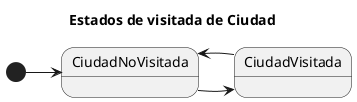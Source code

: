@startuml ST_Visitada
title Estados de visitada de Ciudad

[*] -r-> CiudadNoVisitada
CiudadNoVisitada -r-> CiudadVisitada
CiudadVisitada -> CiudadNoVisitada

@enduml